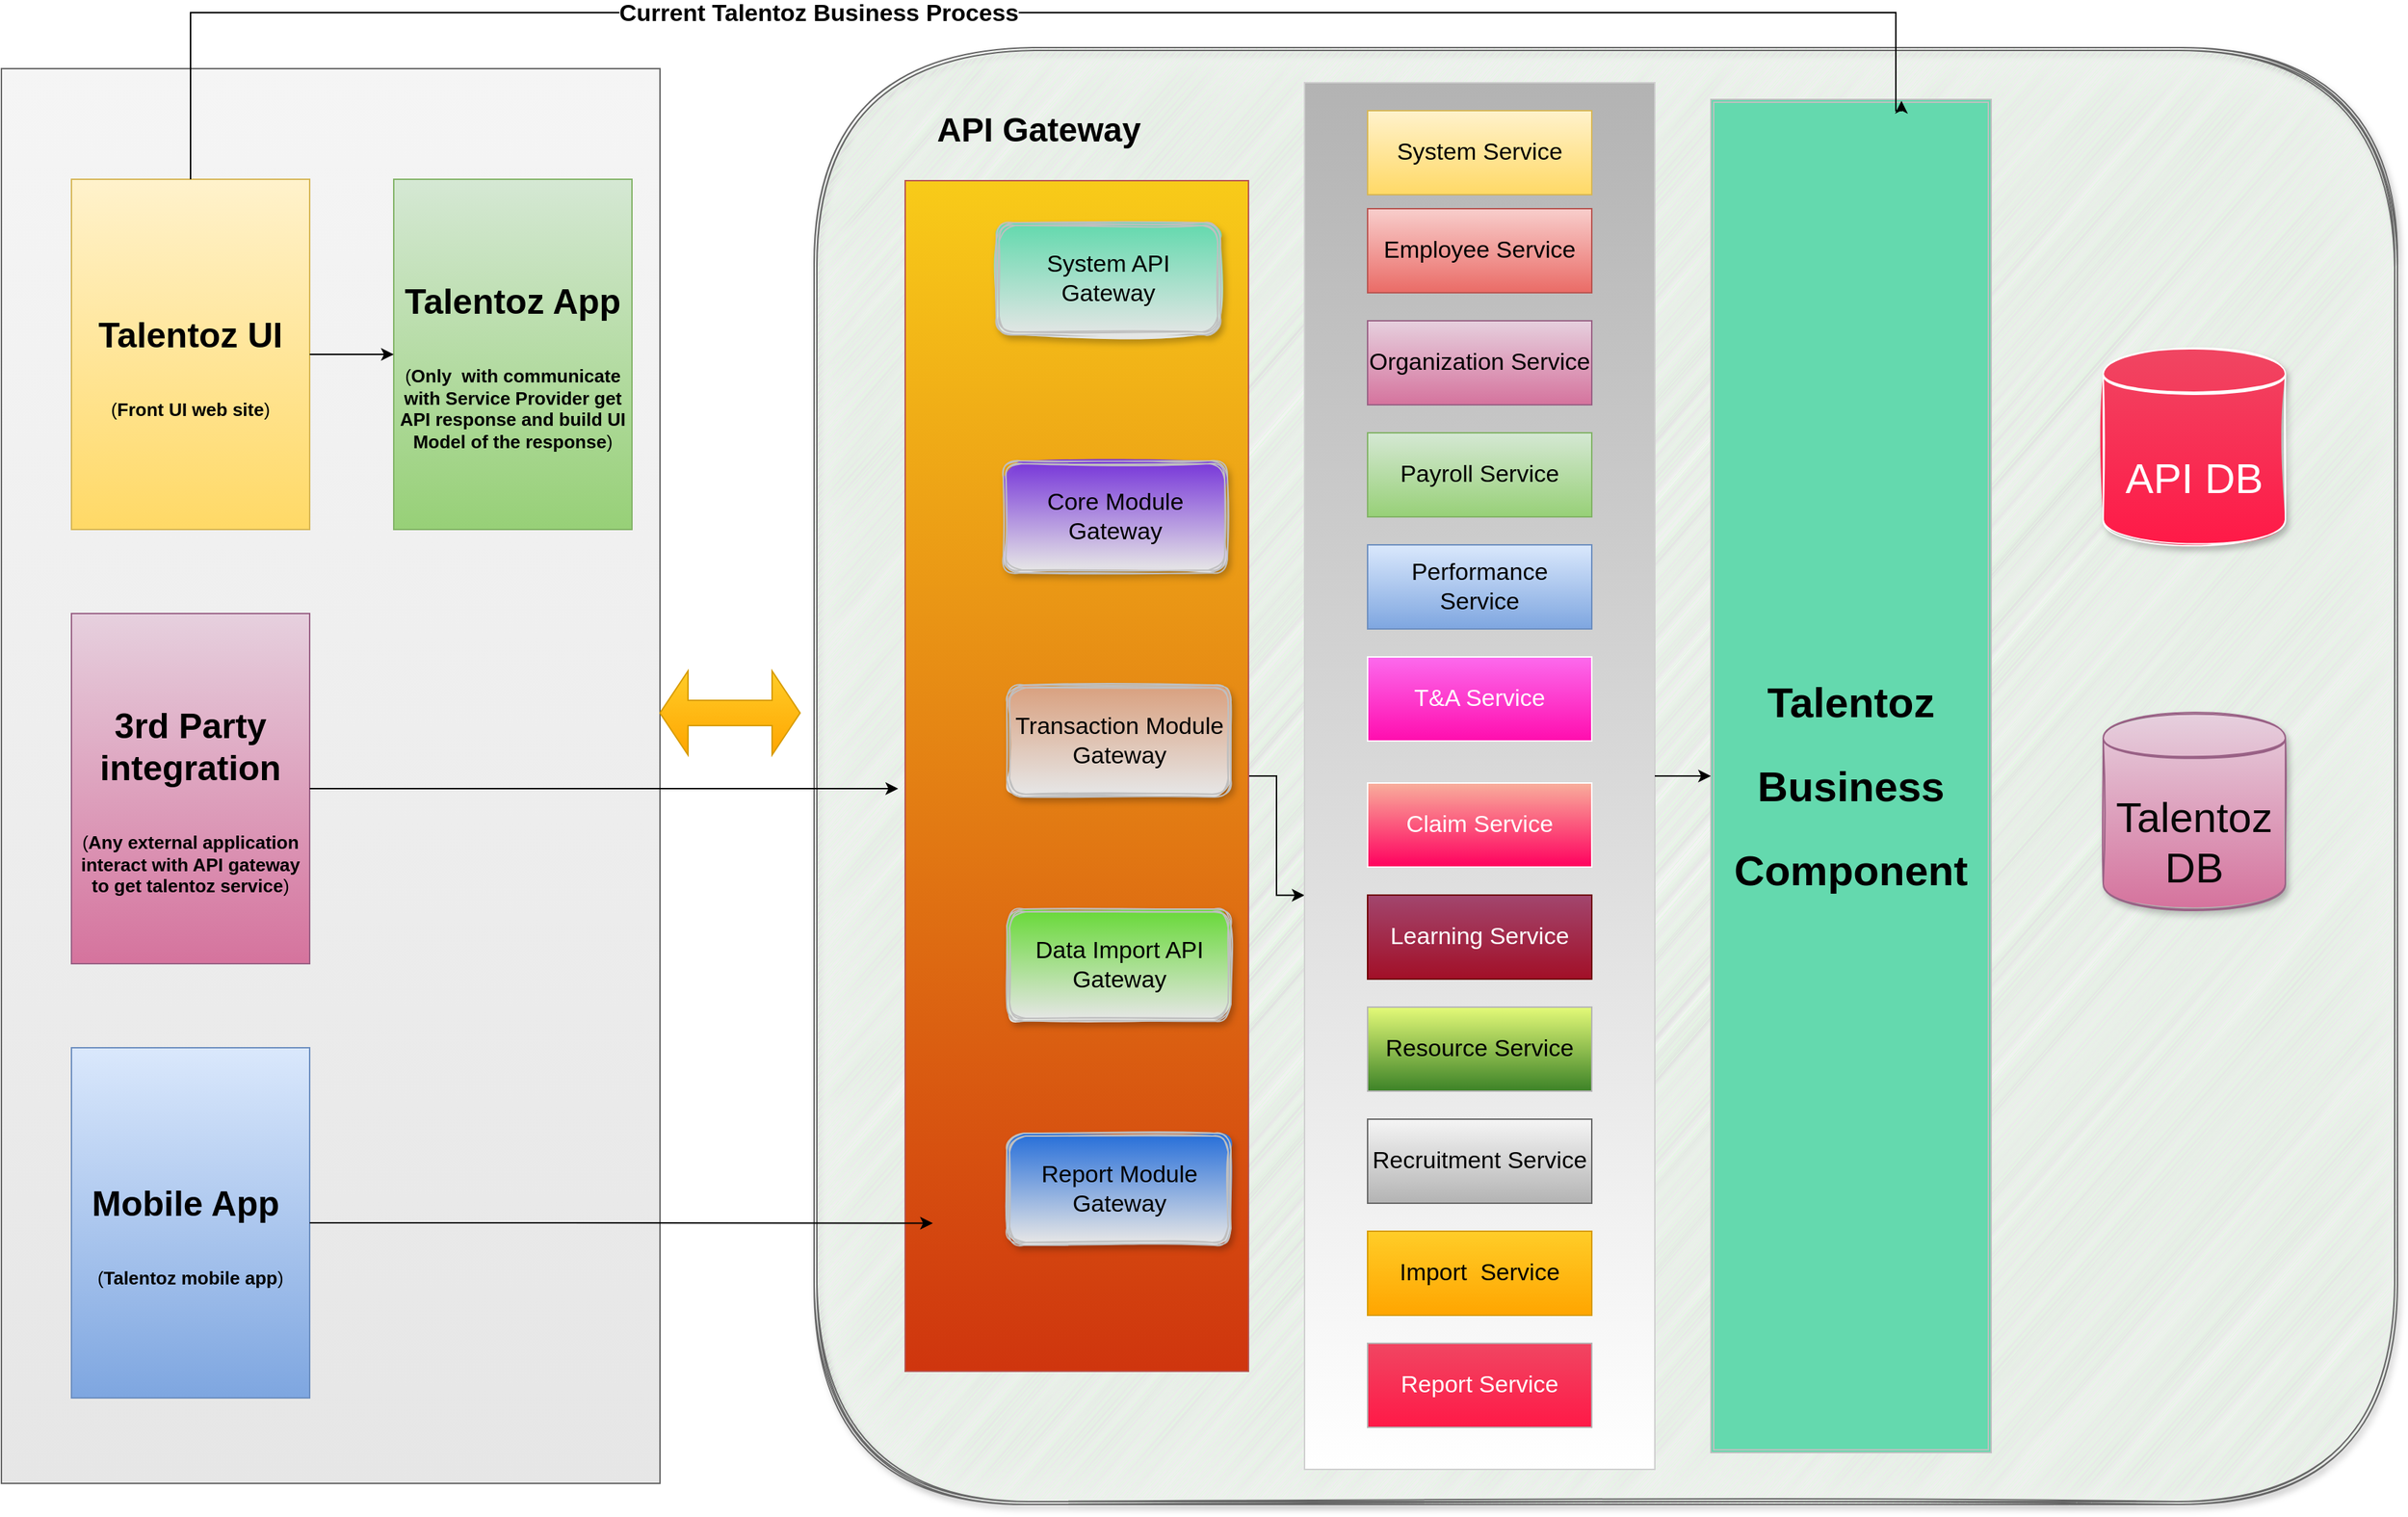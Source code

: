 <mxfile version="20.0.4" type="github">
  <diagram id="NsxCB-QqvoKfSkn2WVq3" name="Page-1">
    <mxGraphModel dx="2894" dy="643" grid="1" gridSize="10" guides="1" tooltips="1" connect="1" arrows="1" fold="1" page="1" pageScale="1" pageWidth="827" pageHeight="1169" math="0" shadow="0">
      <root>
        <mxCell id="0" />
        <mxCell id="1" parent="0" />
        <mxCell id="25oaMbJbK_RTb96W0AZA-32" value="" style="whiteSpace=wrap;html=1;fontSize=25;fillColor=#f5f5f5;gradientColor=#E6E6E6;strokeColor=#666666;" vertex="1" parent="1">
          <mxGeometry x="-1000" y="70" width="470" height="1010" as="geometry" />
        </mxCell>
        <mxCell id="25oaMbJbK_RTb96W0AZA-26" value="" style="shape=ext;double=1;rounded=1;whiteSpace=wrap;html=1;strokeColor=#666666;fillColor=#E3F7E2;fontColor=#333333;glass=0;sketch=1;shadow=1;" vertex="1" parent="1">
          <mxGeometry x="-420" y="55" width="1130" height="1040" as="geometry" />
        </mxCell>
        <mxCell id="25oaMbJbK_RTb96W0AZA-46" value="" style="edgeStyle=orthogonalEdgeStyle;rounded=0;orthogonalLoop=1;jettySize=auto;html=1;fontSize=27;endSize=6;strokeColor=default;fillColor=#00FFFF;entryX=0;entryY=0.586;entryDx=0;entryDy=0;entryPerimeter=0;" edge="1" parent="1" source="25oaMbJbK_RTb96W0AZA-2" target="25oaMbJbK_RTb96W0AZA-3">
          <mxGeometry relative="1" as="geometry">
            <mxPoint x="-90.0" y="660" as="targetPoint" />
          </mxGeometry>
        </mxCell>
        <mxCell id="25oaMbJbK_RTb96W0AZA-2" value="&lt;h1&gt;&lt;br&gt;&lt;/h1&gt;" style="whiteSpace=wrap;html=1;fillColor=#F8CB19;strokeColor=#b85450;gradientColor=#CF350E;" vertex="1" parent="1">
          <mxGeometry x="-355" y="150" width="245" height="850" as="geometry" />
        </mxCell>
        <mxCell id="25oaMbJbK_RTb96W0AZA-1" value="&lt;h1 style=&quot;font-size: 25px;&quot;&gt;Talentoz App&lt;/h1&gt;&lt;br&gt;&lt;font style=&quot;font-size: 13px;&quot;&gt;(&lt;b&gt;Only&amp;nbsp; with communicate with Service Provider get API response and build UI Model of the&amp;nbsp;response&lt;/b&gt;)&lt;/font&gt;" style="whiteSpace=wrap;html=1;fillColor=#d5e8d4;strokeColor=#82b366;gradientColor=#97d077;" vertex="1" parent="1">
          <mxGeometry x="-720" y="149" width="170" height="250" as="geometry" />
        </mxCell>
        <mxCell id="25oaMbJbK_RTb96W0AZA-39" value="" style="shape=doubleArrow;whiteSpace=wrap;html=1;fontSize=25;strokeColor=#d79b00;fillColor=#ffcd28;gradientColor=#ffa500;" vertex="1" parent="1">
          <mxGeometry x="-530" y="500" width="100" height="60" as="geometry" />
        </mxCell>
        <mxCell id="25oaMbJbK_RTb96W0AZA-40" value="" style="group" vertex="1" connectable="0" parent="1">
          <mxGeometry x="-950" y="149" width="170" height="870" as="geometry" />
        </mxCell>
        <mxCell id="25oaMbJbK_RTb96W0AZA-29" value="&lt;h1 style=&quot;font-size: 25px;&quot;&gt;3rd Party integration&lt;/h1&gt;&lt;br&gt;&lt;font style=&quot;font-size: 13px;&quot;&gt;(&lt;b&gt;&lt;font style=&quot;font-size: 13px;&quot;&gt;Any external application interact with API gateway to get talentoz service&lt;/font&gt;&lt;/b&gt;)&lt;/font&gt;" style="whiteSpace=wrap;html=1;fillColor=#e6d0de;strokeColor=#996185;gradientColor=#d5739d;" vertex="1" parent="25oaMbJbK_RTb96W0AZA-40">
          <mxGeometry y="310" width="170" height="250" as="geometry" />
        </mxCell>
        <mxCell id="25oaMbJbK_RTb96W0AZA-30" value="&lt;h1 style=&quot;font-size: 25px;&quot;&gt;Mobile App&amp;nbsp;&lt;/h1&gt;&lt;br&gt;&lt;font style=&quot;font-size: 13px;&quot;&gt;(&lt;b&gt;Talentoz mobile app&lt;/b&gt;)&lt;/font&gt;" style="whiteSpace=wrap;html=1;fillColor=#dae8fc;strokeColor=#6c8ebf;gradientColor=#7ea6e0;" vertex="1" parent="25oaMbJbK_RTb96W0AZA-40">
          <mxGeometry y="620" width="170" height="250" as="geometry" />
        </mxCell>
        <mxCell id="25oaMbJbK_RTb96W0AZA-38" value="&lt;h1 style=&quot;font-size: 25px;&quot;&gt;Talentoz UI&lt;/h1&gt;&lt;br&gt;&lt;font style=&quot;font-size: 13px;&quot;&gt;(&lt;b&gt;Front UI web site&lt;/b&gt;)&lt;/font&gt;" style="whiteSpace=wrap;html=1;fillColor=#fff2cc;strokeColor=#d6b656;gradientColor=#ffd966;" vertex="1" parent="25oaMbJbK_RTb96W0AZA-40">
          <mxGeometry width="170" height="250" as="geometry" />
        </mxCell>
        <mxCell id="25oaMbJbK_RTb96W0AZA-42" value="&lt;h1&gt;&lt;font style=&quot;font-size: 30px;&quot;&gt;Talentoz Business Component&lt;/font&gt;&lt;/h1&gt;" style="shape=ext;double=1;whiteSpace=wrap;html=1;fontSize=25;strokeColor=#BFBFBF;fillColor=#64D9AE;" vertex="1" parent="1">
          <mxGeometry x="220" y="92" width="200" height="966" as="geometry" />
        </mxCell>
        <mxCell id="25oaMbJbK_RTb96W0AZA-44" value="" style="group;fillColor=#f5f5f5;gradientColor=#b3b3b3;strokeColor=#666666;" vertex="1" connectable="0" parent="1">
          <mxGeometry x="-70" y="80" width="250" height="990" as="geometry" />
        </mxCell>
        <mxCell id="25oaMbJbK_RTb96W0AZA-3" value="" style="whiteSpace=wrap;html=1;fillColor=#B3B3B3;strokeColor=#CFCFCF;fontColor=#333333;gradientColor=#FFFFFF;" vertex="1" parent="25oaMbJbK_RTb96W0AZA-44">
          <mxGeometry width="250" height="990" as="geometry" />
        </mxCell>
        <mxCell id="25oaMbJbK_RTb96W0AZA-5" value="&lt;font style=&quot;font-size: 15px;&quot;&gt;System Service&lt;/font&gt;" style="rounded=0;whiteSpace=wrap;html=1;fillColor=#ffff88;strokeColor=#36393d;" vertex="1" parent="25oaMbJbK_RTb96W0AZA-44">
          <mxGeometry x="45" y="20" width="160" height="60" as="geometry" />
        </mxCell>
        <mxCell id="25oaMbJbK_RTb96W0AZA-6" value="&lt;font style=&quot;font-size: 15px;&quot;&gt;Employee Service&lt;/font&gt;" style="rounded=0;whiteSpace=wrap;html=1;fillColor=#f9f7ed;strokeColor=#36393d;" vertex="1" parent="25oaMbJbK_RTb96W0AZA-44">
          <mxGeometry x="45" y="90" width="160" height="60" as="geometry" />
        </mxCell>
        <mxCell id="25oaMbJbK_RTb96W0AZA-7" value="Organization Service" style="rounded=0;whiteSpace=wrap;html=1;fillColor=#eeeeee;strokeColor=#36393d;fontSize=15;" vertex="1" parent="25oaMbJbK_RTb96W0AZA-44">
          <mxGeometry x="45" y="170" width="160" height="60" as="geometry" />
        </mxCell>
        <mxCell id="25oaMbJbK_RTb96W0AZA-8" value="Payroll Service" style="rounded=0;whiteSpace=wrap;html=1;fillColor=#ffe6cc;strokeColor=#d79b00;fontSize=15;" vertex="1" parent="25oaMbJbK_RTb96W0AZA-44">
          <mxGeometry x="45" y="250" width="160" height="60" as="geometry" />
        </mxCell>
        <mxCell id="25oaMbJbK_RTb96W0AZA-9" value="Performance Service" style="rounded=0;whiteSpace=wrap;html=1;fillColor=#e1d5e7;strokeColor=#9673a6;fontSize=15;" vertex="1" parent="25oaMbJbK_RTb96W0AZA-44">
          <mxGeometry x="45" y="330" width="160" height="60" as="geometry" />
        </mxCell>
        <mxCell id="25oaMbJbK_RTb96W0AZA-10" value="T&amp;amp;A Service" style="rounded=0;whiteSpace=wrap;html=1;fillColor=#d5e8d4;strokeColor=#82b366;" vertex="1" parent="25oaMbJbK_RTb96W0AZA-44">
          <mxGeometry x="45" y="410" width="160" height="60" as="geometry" />
        </mxCell>
        <mxCell id="25oaMbJbK_RTb96W0AZA-11" value="Claim Service" style="rounded=0;whiteSpace=wrap;html=1;fillColor=#bac8d3;strokeColor=#23445d;" vertex="1" parent="25oaMbJbK_RTb96W0AZA-44">
          <mxGeometry x="45" y="500" width="160" height="60" as="geometry" />
        </mxCell>
        <mxCell id="25oaMbJbK_RTb96W0AZA-12" value="Learning Service" style="rounded=0;whiteSpace=wrap;html=1;fillColor=#b1ddf0;strokeColor=#10739e;" vertex="1" parent="25oaMbJbK_RTb96W0AZA-44">
          <mxGeometry x="45" y="580" width="160" height="60" as="geometry" />
        </mxCell>
        <mxCell id="25oaMbJbK_RTb96W0AZA-13" value="Resource Service" style="rounded=0;whiteSpace=wrap;html=1;fillColor=#fad9d5;strokeColor=#ae4132;fontSize=15;" vertex="1" parent="25oaMbJbK_RTb96W0AZA-44">
          <mxGeometry x="45" y="660" width="160" height="60" as="geometry" />
        </mxCell>
        <mxCell id="25oaMbJbK_RTb96W0AZA-14" value="Recruitment Service" style="rounded=0;whiteSpace=wrap;html=1;fillColor=#FFC35C;strokeColor=#36393d;fontSize=15;" vertex="1" parent="25oaMbJbK_RTb96W0AZA-44">
          <mxGeometry x="45" y="740" width="160" height="60" as="geometry" />
        </mxCell>
        <mxCell id="25oaMbJbK_RTb96W0AZA-15" value="Import&amp;nbsp; Service" style="rounded=0;whiteSpace=wrap;html=1;fillColor=#9FA9C9;fontSize=15;" vertex="1" parent="25oaMbJbK_RTb96W0AZA-44">
          <mxGeometry x="45" y="820" width="160" height="60" as="geometry" />
        </mxCell>
        <mxCell id="25oaMbJbK_RTb96W0AZA-16" value="Report Service" style="rounded=0;whiteSpace=wrap;html=1;fillColor=#F0C1E2;fontSize=17;gradientColor=#ffffff;strokeColor=#B5B5B5;" vertex="1" parent="25oaMbJbK_RTb96W0AZA-44">
          <mxGeometry x="45" y="900" width="160" height="60" as="geometry" />
        </mxCell>
        <mxCell id="25oaMbJbK_RTb96W0AZA-48" value="T&amp;amp;A Service" style="rounded=0;whiteSpace=wrap;html=1;fillColor=#d5e8d4;strokeColor=#82b366;fontSize=15;" vertex="1" parent="25oaMbJbK_RTb96W0AZA-44">
          <mxGeometry x="45" y="410" width="160" height="60" as="geometry" />
        </mxCell>
        <mxCell id="25oaMbJbK_RTb96W0AZA-49" value="Claim Service" style="rounded=0;whiteSpace=wrap;html=1;fillColor=#bac8d3;strokeColor=#23445d;fontSize=15;" vertex="1" parent="25oaMbJbK_RTb96W0AZA-44">
          <mxGeometry x="45" y="500" width="160" height="60" as="geometry" />
        </mxCell>
        <mxCell id="25oaMbJbK_RTb96W0AZA-50" value="Learning Service" style="rounded=0;whiteSpace=wrap;html=1;fillColor=#b1ddf0;strokeColor=#10739e;fontSize=15;" vertex="1" parent="25oaMbJbK_RTb96W0AZA-44">
          <mxGeometry x="45" y="580" width="160" height="60" as="geometry" />
        </mxCell>
        <mxCell id="25oaMbJbK_RTb96W0AZA-51" value="&lt;font style=&quot;font-size: 17px;&quot;&gt;System Service&lt;/font&gt;" style="rounded=0;whiteSpace=wrap;html=1;fillColor=#ffff88;strokeColor=#36393d;fontSize=17;gradientColor=#ffffff;" vertex="1" parent="25oaMbJbK_RTb96W0AZA-44">
          <mxGeometry x="45" y="20" width="160" height="60" as="geometry" />
        </mxCell>
        <mxCell id="25oaMbJbK_RTb96W0AZA-52" value="&lt;font style=&quot;font-size: 17px;&quot;&gt;Employee Service&lt;/font&gt;" style="rounded=0;whiteSpace=wrap;html=1;fillColor=#f9f7ed;strokeColor=#36393d;fontSize=17;gradientColor=#ffffff;" vertex="1" parent="25oaMbJbK_RTb96W0AZA-44">
          <mxGeometry x="45" y="90" width="160" height="60" as="geometry" />
        </mxCell>
        <mxCell id="25oaMbJbK_RTb96W0AZA-53" value="Organization Service" style="rounded=0;whiteSpace=wrap;html=1;fillColor=#eeeeee;strokeColor=#36393d;fontSize=17;gradientColor=#ffffff;" vertex="1" parent="25oaMbJbK_RTb96W0AZA-44">
          <mxGeometry x="45" y="170" width="160" height="60" as="geometry" />
        </mxCell>
        <mxCell id="25oaMbJbK_RTb96W0AZA-54" value="Payroll Service" style="rounded=0;whiteSpace=wrap;html=1;fillColor=#ffe6cc;strokeColor=#d79b00;fontSize=17;gradientColor=#ffffff;" vertex="1" parent="25oaMbJbK_RTb96W0AZA-44">
          <mxGeometry x="45" y="250" width="160" height="60" as="geometry" />
        </mxCell>
        <mxCell id="25oaMbJbK_RTb96W0AZA-55" value="Performance Service" style="rounded=0;whiteSpace=wrap;html=1;fillColor=#e1d5e7;strokeColor=#9673a6;fontSize=17;gradientColor=#ffffff;" vertex="1" parent="25oaMbJbK_RTb96W0AZA-44">
          <mxGeometry x="45" y="330" width="160" height="60" as="geometry" />
        </mxCell>
        <mxCell id="25oaMbJbK_RTb96W0AZA-56" value="T&amp;amp;A Service" style="rounded=0;whiteSpace=wrap;html=1;fillColor=#d5e8d4;strokeColor=#82b366;fontSize=17;gradientColor=#ffffff;" vertex="1" parent="25oaMbJbK_RTb96W0AZA-44">
          <mxGeometry x="45" y="410" width="160" height="60" as="geometry" />
        </mxCell>
        <mxCell id="25oaMbJbK_RTb96W0AZA-57" value="Claim Service" style="rounded=0;whiteSpace=wrap;html=1;fillColor=#bac8d3;strokeColor=#B5B5B5;fontSize=17;gradientColor=#ffffff;" vertex="1" parent="25oaMbJbK_RTb96W0AZA-44">
          <mxGeometry x="45" y="500" width="160" height="60" as="geometry" />
        </mxCell>
        <mxCell id="25oaMbJbK_RTb96W0AZA-58" value="Learning Service" style="rounded=0;whiteSpace=wrap;html=1;fillColor=#b1ddf0;strokeColor=#B5B5B5;fontSize=17;gradientColor=#ffffff;" vertex="1" parent="25oaMbJbK_RTb96W0AZA-44">
          <mxGeometry x="45" y="580" width="160" height="60" as="geometry" />
        </mxCell>
        <mxCell id="25oaMbJbK_RTb96W0AZA-59" value="Resource Service" style="rounded=0;whiteSpace=wrap;html=1;fillColor=#fad9d5;strokeColor=#B5B5B5;fontSize=17;gradientColor=#ffffff;" vertex="1" parent="25oaMbJbK_RTb96W0AZA-44">
          <mxGeometry x="45" y="660" width="160" height="60" as="geometry" />
        </mxCell>
        <mxCell id="25oaMbJbK_RTb96W0AZA-60" value="Recruitment Service" style="rounded=0;whiteSpace=wrap;html=1;fillColor=#FFC35C;strokeColor=#B5B5B5;fontSize=17;gradientColor=#ffffff;" vertex="1" parent="25oaMbJbK_RTb96W0AZA-44">
          <mxGeometry x="45" y="740" width="160" height="60" as="geometry" />
        </mxCell>
        <mxCell id="25oaMbJbK_RTb96W0AZA-61" value="Import&amp;nbsp; Service" style="rounded=0;whiteSpace=wrap;html=1;fillColor=#9FA9C9;fontSize=17;gradientColor=#ffffff;strokeColor=#B5B5B5;" vertex="1" parent="25oaMbJbK_RTb96W0AZA-44">
          <mxGeometry x="45" y="820" width="160" height="60" as="geometry" />
        </mxCell>
        <mxCell id="25oaMbJbK_RTb96W0AZA-84" value="" style="group;fillColor=#AD2BA5;gradientColor=#FFFFFF;gradientDirection=south;" vertex="1" connectable="0" parent="25oaMbJbK_RTb96W0AZA-44">
          <mxGeometry width="250" height="990" as="geometry" />
        </mxCell>
        <mxCell id="25oaMbJbK_RTb96W0AZA-85" value="" style="whiteSpace=wrap;html=1;fillColor=#B3B3B3;strokeColor=#CFCFCF;fontColor=#333333;gradientColor=#FFFFFF;" vertex="1" parent="25oaMbJbK_RTb96W0AZA-84">
          <mxGeometry width="250" height="990" as="geometry" />
        </mxCell>
        <mxCell id="25oaMbJbK_RTb96W0AZA-86" value="&lt;font style=&quot;font-size: 15px;&quot;&gt;System Service&lt;/font&gt;" style="rounded=0;whiteSpace=wrap;html=1;fillColor=#ffff88;strokeColor=#36393d;" vertex="1" parent="25oaMbJbK_RTb96W0AZA-84">
          <mxGeometry x="45" y="20" width="160" height="60" as="geometry" />
        </mxCell>
        <mxCell id="25oaMbJbK_RTb96W0AZA-87" value="&lt;font style=&quot;font-size: 15px;&quot;&gt;Employee Service&lt;/font&gt;" style="rounded=0;whiteSpace=wrap;html=1;fillColor=#f9f7ed;strokeColor=#36393d;" vertex="1" parent="25oaMbJbK_RTb96W0AZA-84">
          <mxGeometry x="45" y="90" width="160" height="60" as="geometry" />
        </mxCell>
        <mxCell id="25oaMbJbK_RTb96W0AZA-88" value="Organization Service" style="rounded=0;whiteSpace=wrap;html=1;fillColor=#eeeeee;strokeColor=#36393d;fontSize=15;" vertex="1" parent="25oaMbJbK_RTb96W0AZA-84">
          <mxGeometry x="45" y="170" width="160" height="60" as="geometry" />
        </mxCell>
        <mxCell id="25oaMbJbK_RTb96W0AZA-89" value="Payroll Service" style="rounded=0;whiteSpace=wrap;html=1;fillColor=#ffe6cc;strokeColor=#d79b00;fontSize=15;" vertex="1" parent="25oaMbJbK_RTb96W0AZA-84">
          <mxGeometry x="45" y="250" width="160" height="60" as="geometry" />
        </mxCell>
        <mxCell id="25oaMbJbK_RTb96W0AZA-90" value="Performance Service" style="rounded=0;whiteSpace=wrap;html=1;fillColor=#e1d5e7;strokeColor=#9673a6;fontSize=15;" vertex="1" parent="25oaMbJbK_RTb96W0AZA-84">
          <mxGeometry x="45" y="330" width="160" height="60" as="geometry" />
        </mxCell>
        <mxCell id="25oaMbJbK_RTb96W0AZA-91" value="T&amp;amp;A Service" style="rounded=0;whiteSpace=wrap;html=1;fillColor=#d5e8d4;strokeColor=#82b366;" vertex="1" parent="25oaMbJbK_RTb96W0AZA-84">
          <mxGeometry x="45" y="410" width="160" height="60" as="geometry" />
        </mxCell>
        <mxCell id="25oaMbJbK_RTb96W0AZA-92" value="Claim Service" style="rounded=0;whiteSpace=wrap;html=1;fillColor=#bac8d3;strokeColor=#23445d;" vertex="1" parent="25oaMbJbK_RTb96W0AZA-84">
          <mxGeometry x="45" y="500" width="160" height="60" as="geometry" />
        </mxCell>
        <mxCell id="25oaMbJbK_RTb96W0AZA-93" value="Learning Service" style="rounded=0;whiteSpace=wrap;html=1;fillColor=#b1ddf0;strokeColor=#10739e;" vertex="1" parent="25oaMbJbK_RTb96W0AZA-84">
          <mxGeometry x="45" y="580" width="160" height="60" as="geometry" />
        </mxCell>
        <mxCell id="25oaMbJbK_RTb96W0AZA-94" value="Resource Service" style="rounded=0;whiteSpace=wrap;html=1;fillColor=#fad9d5;strokeColor=#ae4132;fontSize=15;" vertex="1" parent="25oaMbJbK_RTb96W0AZA-84">
          <mxGeometry x="45" y="660" width="160" height="60" as="geometry" />
        </mxCell>
        <mxCell id="25oaMbJbK_RTb96W0AZA-95" value="Recruitment Service" style="rounded=0;whiteSpace=wrap;html=1;fillColor=#FFC35C;strokeColor=#36393d;fontSize=15;" vertex="1" parent="25oaMbJbK_RTb96W0AZA-84">
          <mxGeometry x="45" y="740" width="160" height="60" as="geometry" />
        </mxCell>
        <mxCell id="25oaMbJbK_RTb96W0AZA-96" value="Import&amp;nbsp; Service" style="rounded=0;whiteSpace=wrap;html=1;fillColor=#9FA9C9;fontSize=15;" vertex="1" parent="25oaMbJbK_RTb96W0AZA-84">
          <mxGeometry x="45" y="820" width="160" height="60" as="geometry" />
        </mxCell>
        <mxCell id="25oaMbJbK_RTb96W0AZA-97" value="&lt;font color=&quot;#ffffff&quot;&gt;Report Service&lt;/font&gt;" style="rounded=0;whiteSpace=wrap;html=1;fillColor=#F04662;fontSize=17;gradientColor=#FF1947;strokeColor=#B5B5B5;" vertex="1" parent="25oaMbJbK_RTb96W0AZA-84">
          <mxGeometry x="45" y="900" width="160" height="60" as="geometry" />
        </mxCell>
        <mxCell id="25oaMbJbK_RTb96W0AZA-98" value="T&amp;amp;A Service" style="rounded=0;whiteSpace=wrap;html=1;fillColor=#d5e8d4;strokeColor=#82b366;fontSize=15;" vertex="1" parent="25oaMbJbK_RTb96W0AZA-84">
          <mxGeometry x="45" y="410" width="160" height="60" as="geometry" />
        </mxCell>
        <mxCell id="25oaMbJbK_RTb96W0AZA-99" value="Claim Service" style="rounded=0;whiteSpace=wrap;html=1;fillColor=#bac8d3;strokeColor=#23445d;fontSize=15;" vertex="1" parent="25oaMbJbK_RTb96W0AZA-84">
          <mxGeometry x="45" y="500" width="160" height="60" as="geometry" />
        </mxCell>
        <mxCell id="25oaMbJbK_RTb96W0AZA-100" value="Learning Service" style="rounded=0;whiteSpace=wrap;html=1;fillColor=#b1ddf0;strokeColor=#10739e;fontSize=15;" vertex="1" parent="25oaMbJbK_RTb96W0AZA-84">
          <mxGeometry x="45" y="580" width="160" height="60" as="geometry" />
        </mxCell>
        <mxCell id="25oaMbJbK_RTb96W0AZA-101" value="&lt;font style=&quot;font-size: 17px;&quot;&gt;System Service&lt;/font&gt;" style="rounded=0;whiteSpace=wrap;html=1;fillColor=#fff2cc;strokeColor=#d6b656;fontSize=17;gradientColor=#ffd966;" vertex="1" parent="25oaMbJbK_RTb96W0AZA-84">
          <mxGeometry x="45" y="20" width="160" height="60" as="geometry" />
        </mxCell>
        <mxCell id="25oaMbJbK_RTb96W0AZA-102" value="&lt;font style=&quot;font-size: 17px;&quot;&gt;Employee Service&lt;/font&gt;" style="rounded=0;whiteSpace=wrap;html=1;fillColor=#f8cecc;strokeColor=#b85450;fontSize=17;gradientColor=#ea6b66;" vertex="1" parent="25oaMbJbK_RTb96W0AZA-84">
          <mxGeometry x="45" y="90" width="160" height="60" as="geometry" />
        </mxCell>
        <mxCell id="25oaMbJbK_RTb96W0AZA-103" value="Organization Service" style="rounded=0;whiteSpace=wrap;html=1;fillColor=#e6d0de;strokeColor=#996185;fontSize=17;gradientColor=#d5739d;" vertex="1" parent="25oaMbJbK_RTb96W0AZA-84">
          <mxGeometry x="45" y="170" width="160" height="60" as="geometry" />
        </mxCell>
        <mxCell id="25oaMbJbK_RTb96W0AZA-104" value="Payroll Service" style="rounded=0;whiteSpace=wrap;html=1;fillColor=#d5e8d4;strokeColor=#82b366;fontSize=17;gradientColor=#97d077;" vertex="1" parent="25oaMbJbK_RTb96W0AZA-84">
          <mxGeometry x="45" y="250" width="160" height="60" as="geometry" />
        </mxCell>
        <mxCell id="25oaMbJbK_RTb96W0AZA-105" value="Performance Service" style="rounded=0;whiteSpace=wrap;html=1;fillColor=#dae8fc;strokeColor=#6c8ebf;fontSize=17;gradientColor=#7ea6e0;" vertex="1" parent="25oaMbJbK_RTb96W0AZA-84">
          <mxGeometry x="45" y="330" width="160" height="60" as="geometry" />
        </mxCell>
        <mxCell id="25oaMbJbK_RTb96W0AZA-106" value="&lt;font color=&quot;#ffffff&quot;&gt;T&amp;amp;A Service&lt;/font&gt;" style="rounded=0;whiteSpace=wrap;html=1;fillColor=#FC6AED;strokeColor=#FFFFFF;fontSize=17;gradientColor=#FF0DAE;" vertex="1" parent="25oaMbJbK_RTb96W0AZA-84">
          <mxGeometry x="45" y="410" width="160" height="60" as="geometry" />
        </mxCell>
        <mxCell id="25oaMbJbK_RTb96W0AZA-107" value="&lt;font color=&quot;#ffffff&quot;&gt;Claim Service&lt;/font&gt;" style="rounded=0;whiteSpace=wrap;html=1;fillColor=#F8AF9C;strokeColor=#FFFFFF;fontSize=17;gradientColor=#FF005E;" vertex="1" parent="25oaMbJbK_RTb96W0AZA-84">
          <mxGeometry x="45" y="500" width="160" height="60" as="geometry" />
        </mxCell>
        <mxCell id="25oaMbJbK_RTb96W0AZA-108" value="Learning Service" style="rounded=0;whiteSpace=wrap;html=1;fillColor=#A2466E;strokeColor=#6F0000;fontSize=17;fontColor=#ffffff;gradientColor=#A20F27;" vertex="1" parent="25oaMbJbK_RTb96W0AZA-84">
          <mxGeometry x="45" y="580" width="160" height="60" as="geometry" />
        </mxCell>
        <mxCell id="25oaMbJbK_RTb96W0AZA-109" value="Resource Service" style="rounded=0;whiteSpace=wrap;html=1;fillColor=#E4FA78;strokeColor=#B5B5B5;fontSize=17;gradientColor=#3C8227;" vertex="1" parent="25oaMbJbK_RTb96W0AZA-84">
          <mxGeometry x="45" y="660" width="160" height="60" as="geometry" />
        </mxCell>
        <mxCell id="25oaMbJbK_RTb96W0AZA-110" value="Recruitment Service" style="rounded=0;whiteSpace=wrap;html=1;fillColor=#f5f5f5;strokeColor=#666666;fontSize=17;gradientColor=#b3b3b3;" vertex="1" parent="25oaMbJbK_RTb96W0AZA-84">
          <mxGeometry x="45" y="740" width="160" height="60" as="geometry" />
        </mxCell>
        <mxCell id="25oaMbJbK_RTb96W0AZA-111" value="Import&amp;nbsp; Service" style="rounded=0;whiteSpace=wrap;html=1;fillColor=#ffcd28;fontSize=17;gradientColor=#ffa500;strokeColor=#d79b00;" vertex="1" parent="25oaMbJbK_RTb96W0AZA-84">
          <mxGeometry x="45" y="820" width="160" height="60" as="geometry" />
        </mxCell>
        <mxCell id="25oaMbJbK_RTb96W0AZA-47" value="" style="edgeStyle=orthogonalEdgeStyle;rounded=0;orthogonalLoop=1;jettySize=auto;html=1;fontSize=27;endSize=6;strokeColor=default;fillColor=#00FFFF;" edge="1" parent="1" source="25oaMbJbK_RTb96W0AZA-3" target="25oaMbJbK_RTb96W0AZA-42">
          <mxGeometry relative="1" as="geometry" />
        </mxCell>
        <mxCell id="25oaMbJbK_RTb96W0AZA-62" value="" style="edgeStyle=orthogonalEdgeStyle;rounded=0;orthogonalLoop=1;jettySize=auto;html=1;fontSize=17;endSize=6;strokeColor=default;fillColor=#00FFFF;" edge="1" parent="1" source="25oaMbJbK_RTb96W0AZA-38" target="25oaMbJbK_RTb96W0AZA-1">
          <mxGeometry relative="1" as="geometry" />
        </mxCell>
        <mxCell id="25oaMbJbK_RTb96W0AZA-67" style="edgeStyle=orthogonalEdgeStyle;rounded=0;orthogonalLoop=1;jettySize=auto;html=1;fontSize=17;endSize=6;strokeColor=default;fillColor=#00FFFF;" edge="1" parent="1" source="25oaMbJbK_RTb96W0AZA-29">
          <mxGeometry relative="1" as="geometry">
            <mxPoint x="-360" y="584" as="targetPoint" />
          </mxGeometry>
        </mxCell>
        <mxCell id="25oaMbJbK_RTb96W0AZA-69" style="edgeStyle=orthogonalEdgeStyle;rounded=0;orthogonalLoop=1;jettySize=auto;html=1;entryX=0.075;entryY=0.807;entryDx=0;entryDy=0;entryPerimeter=0;fontSize=17;endSize=6;strokeColor=default;fillColor=#00FFFF;" edge="1" parent="1" source="25oaMbJbK_RTb96W0AZA-30" target="25oaMbJbK_RTb96W0AZA-26">
          <mxGeometry relative="1" as="geometry" />
        </mxCell>
        <mxCell id="25oaMbJbK_RTb96W0AZA-70" style="edgeStyle=orthogonalEdgeStyle;rounded=0;orthogonalLoop=1;jettySize=auto;html=1;entryX=0.68;entryY=0.001;entryDx=0;entryDy=0;fontSize=17;endSize=6;strokeColor=default;fillColor=#00FFFF;entryPerimeter=0;" edge="1" parent="1" source="25oaMbJbK_RTb96W0AZA-38" target="25oaMbJbK_RTb96W0AZA-42">
          <mxGeometry relative="1" as="geometry">
            <Array as="points">
              <mxPoint x="-865" y="30" />
              <mxPoint x="352" y="30" />
              <mxPoint x="352" y="100" />
              <mxPoint x="356" y="100" />
            </Array>
          </mxGeometry>
        </mxCell>
        <mxCell id="25oaMbJbK_RTb96W0AZA-71" value="&lt;b&gt;Current Talentoz Business Process&lt;/b&gt;" style="edgeLabel;html=1;align=center;verticalAlign=middle;resizable=0;points=[];fontSize=17;" vertex="1" connectable="0" parent="25oaMbJbK_RTb96W0AZA-70">
          <mxGeometry x="-0.2" y="-1" relative="1" as="geometry">
            <mxPoint as="offset" />
          </mxGeometry>
        </mxCell>
        <mxCell id="25oaMbJbK_RTb96W0AZA-78" value="Data Import API Gateway" style="shape=ext;double=1;rounded=1;whiteSpace=wrap;html=1;shadow=1;glass=0;sketch=1;fontSize=17;strokeColor=#BFBFBF;fillColor=#6AD93B;gradientColor=#E6E6E6;" vertex="1" parent="1">
          <mxGeometry x="-282.5" y="670" width="160" height="80" as="geometry" />
        </mxCell>
        <mxCell id="25oaMbJbK_RTb96W0AZA-79" value="Transaction Module Gateway" style="shape=ext;double=1;rounded=1;whiteSpace=wrap;html=1;shadow=1;glass=0;sketch=1;fontSize=17;strokeColor=#BFBFBF;fillColor=#D9A180;gradientColor=#E6E6E6;" vertex="1" parent="1">
          <mxGeometry x="-282.5" y="510" width="160" height="80" as="geometry" />
        </mxCell>
        <mxCell id="25oaMbJbK_RTb96W0AZA-80" value="Report Module Gateway" style="shape=ext;double=1;rounded=1;whiteSpace=wrap;html=1;shadow=1;glass=0;sketch=1;fontSize=17;strokeColor=#BFBFBF;fillColor=#2970D9;gradientColor=#E6E6E6;" vertex="1" parent="1">
          <mxGeometry x="-282.5" y="830" width="160" height="80" as="geometry" />
        </mxCell>
        <mxCell id="25oaMbJbK_RTb96W0AZA-81" value="API Gateway" style="text;strokeColor=none;fillColor=none;html=1;fontSize=24;fontStyle=1;verticalAlign=middle;align=center;rounded=1;shadow=1;glass=0;sketch=1;" vertex="1" parent="1">
          <mxGeometry x="-310" y="94" width="100" height="40" as="geometry" />
        </mxCell>
        <mxCell id="25oaMbJbK_RTb96W0AZA-83" style="edgeStyle=orthogonalEdgeStyle;rounded=0;orthogonalLoop=1;jettySize=auto;html=1;exitX=0.5;exitY=1;exitDx=0;exitDy=0;fontSize=17;endSize=6;strokeColor=default;fillColor=#00FFFF;" edge="1" parent="1" source="25oaMbJbK_RTb96W0AZA-2" target="25oaMbJbK_RTb96W0AZA-2">
          <mxGeometry relative="1" as="geometry" />
        </mxCell>
        <mxCell id="25oaMbJbK_RTb96W0AZA-112" value="&lt;font face=&quot;Helvetica&quot;&gt;API DB&lt;/font&gt;" style="shape=datastore;whiteSpace=wrap;html=1;rounded=1;shadow=1;glass=0;labelBackgroundColor=none;sketch=1;fontFamily=Times New Roman;fontSize=30;fontColor=#FFFFFF;strokeColor=#FFFFFF;fillColor=#F04662;gradientColor=#FF1947;gradientDirection=south;" vertex="1" parent="1">
          <mxGeometry x="500" y="270" width="130" height="140" as="geometry" />
        </mxCell>
        <mxCell id="25oaMbJbK_RTb96W0AZA-113" value="&lt;font face=&quot;Helvetica&quot; color=&quot;#080808&quot;&gt;Talentoz DB&lt;/font&gt;" style="shape=datastore;whiteSpace=wrap;html=1;rounded=1;shadow=1;glass=0;labelBackgroundColor=none;sketch=1;fontFamily=Times New Roman;fontSize=30;strokeColor=#996185;fillColor=#e6d0de;gradientColor=#d5739d;gradientDirection=south;" vertex="1" parent="1">
          <mxGeometry x="500" y="530" width="130" height="140" as="geometry" />
        </mxCell>
        <mxCell id="25oaMbJbK_RTb96W0AZA-114" value="System API Gateway" style="shape=ext;double=1;rounded=1;whiteSpace=wrap;html=1;shadow=1;glass=0;sketch=1;fontSize=17;strokeColor=#BFBFBF;fillColor=#64D9AE;gradientColor=#E6E6E6;" vertex="1" parent="1">
          <mxGeometry x="-290" y="180" width="160" height="80" as="geometry" />
        </mxCell>
        <mxCell id="25oaMbJbK_RTb96W0AZA-115" value="Core Module Gateway" style="shape=ext;double=1;rounded=1;whiteSpace=wrap;html=1;shadow=1;glass=0;sketch=1;fontSize=17;strokeColor=#BFBFBF;fillColor=#7736D9;gradientColor=#E6E6E6;" vertex="1" parent="1">
          <mxGeometry x="-285" y="350" width="160" height="80" as="geometry" />
        </mxCell>
      </root>
    </mxGraphModel>
  </diagram>
</mxfile>
